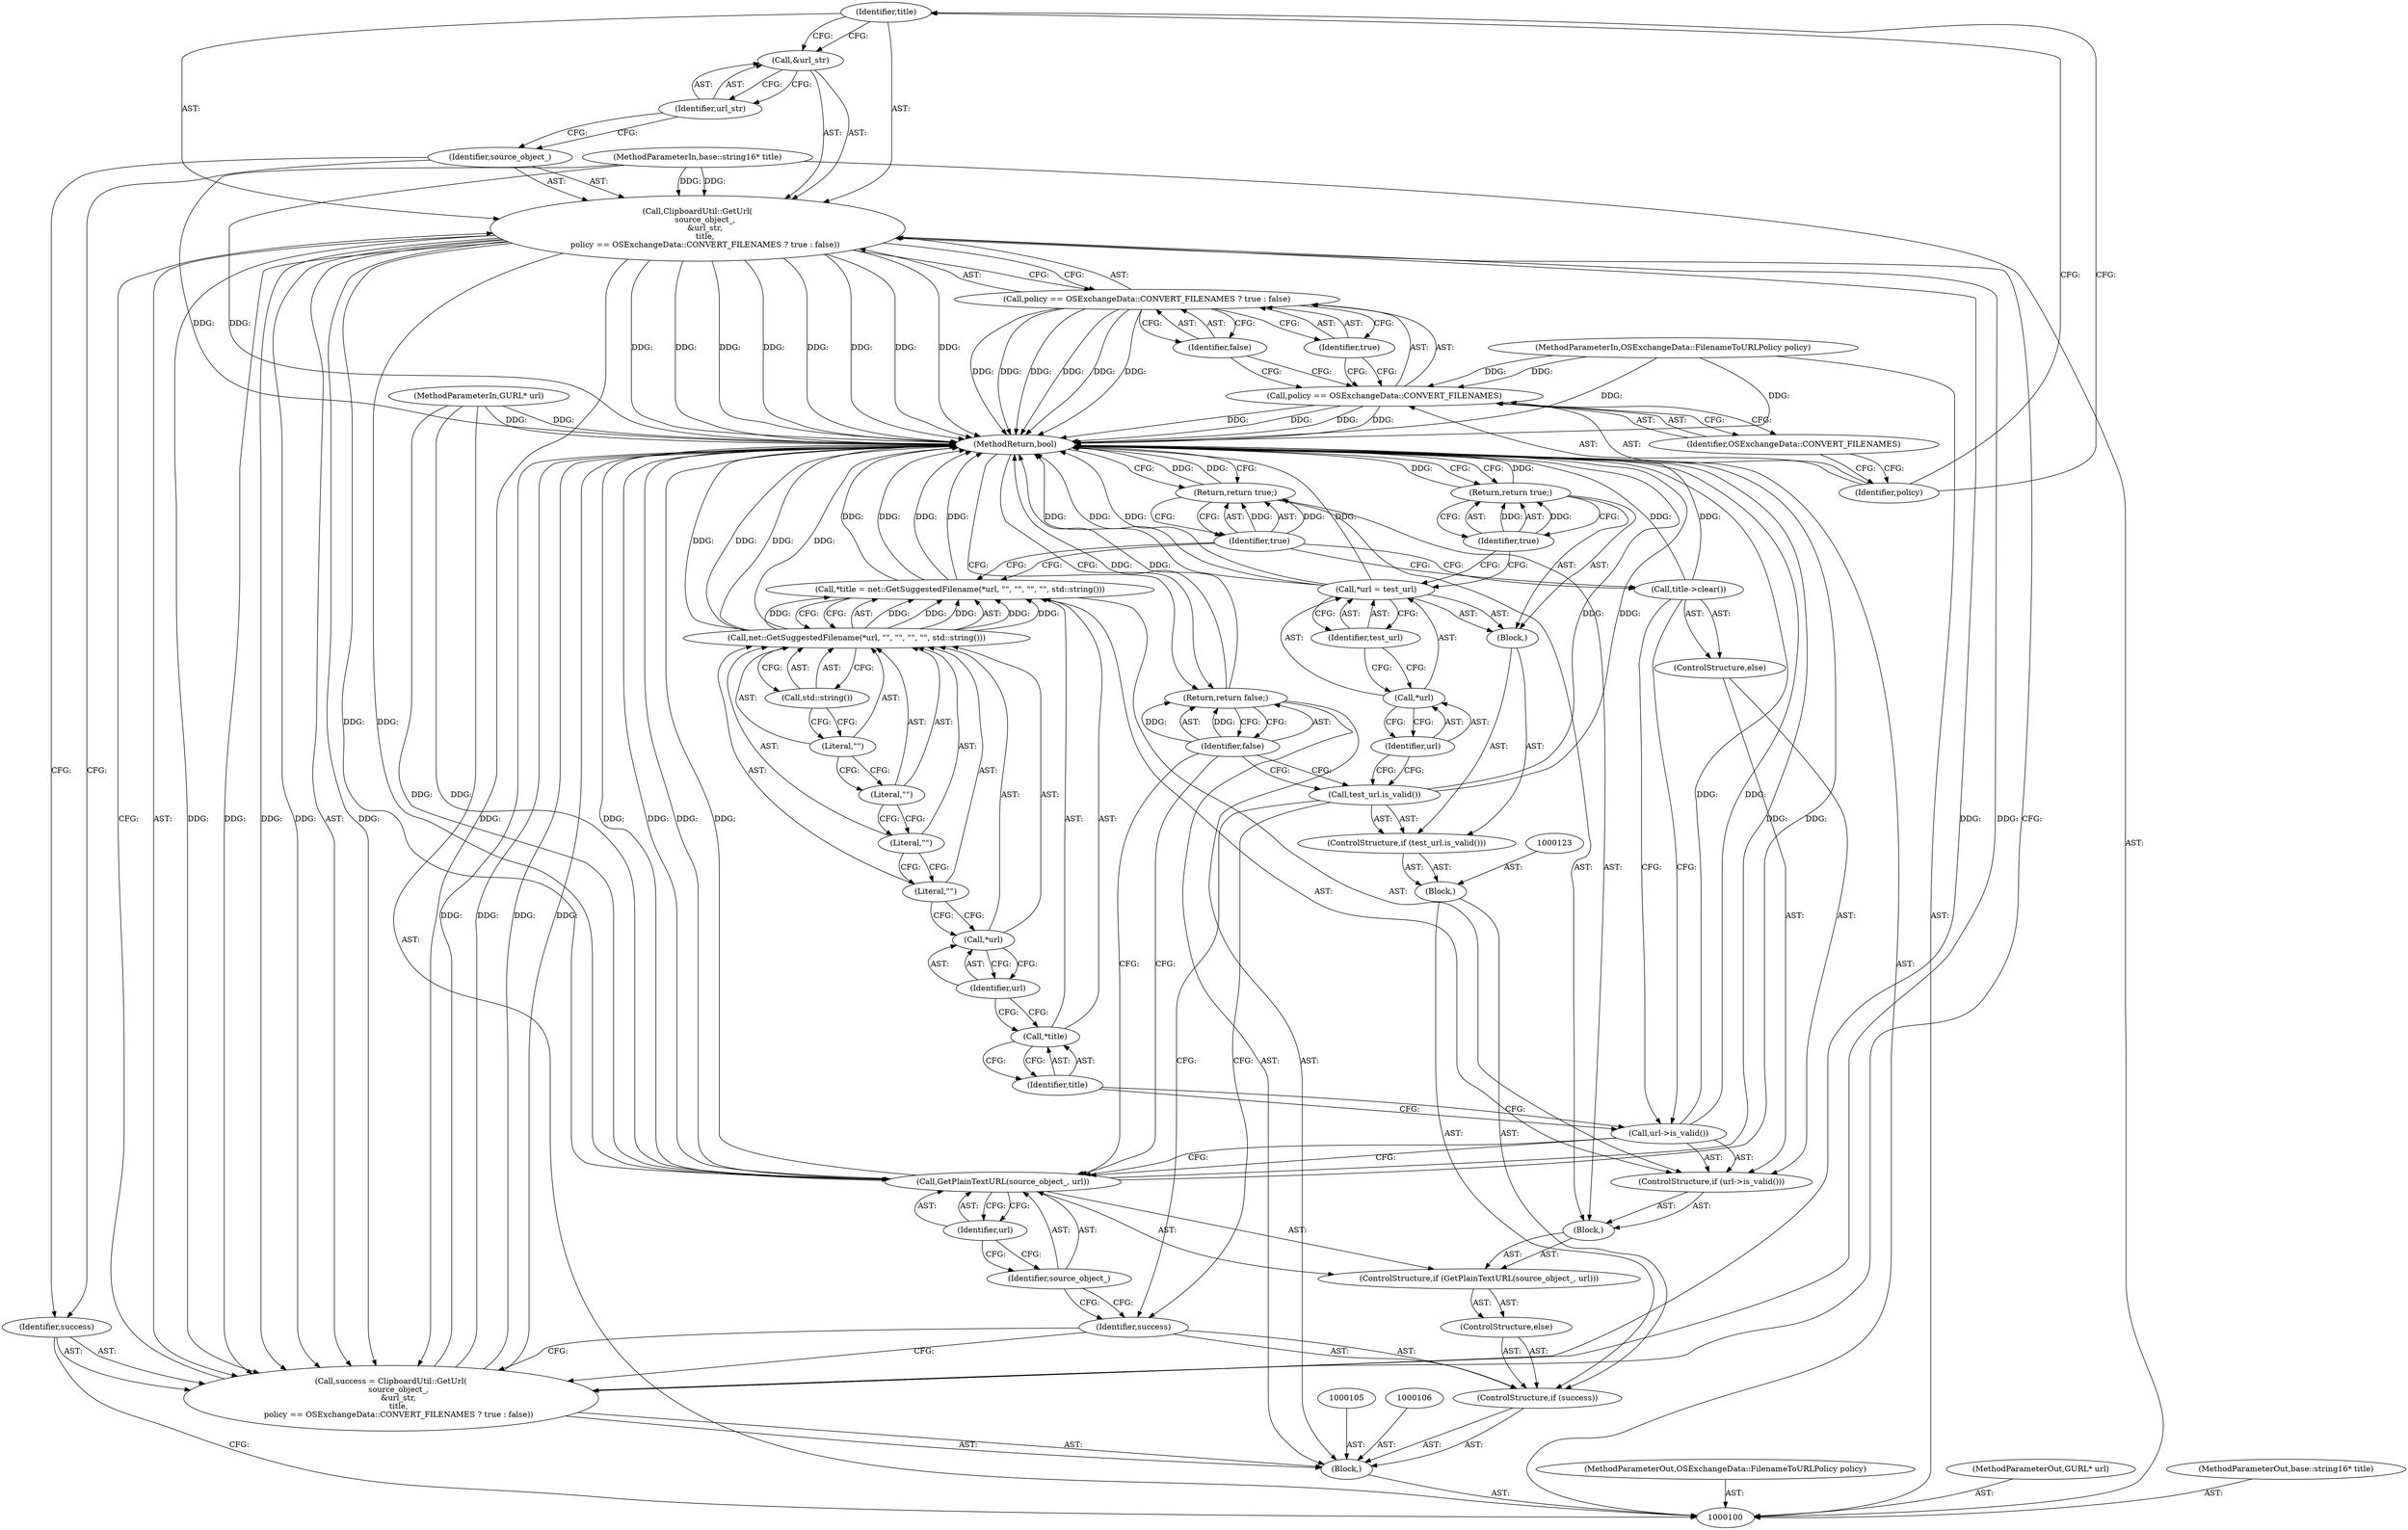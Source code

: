digraph "0_Chrome_1161a49d663dd395bd639549c2dfe7324f847938_9" {
"1000113" [label="(Identifier,title)"];
"1000117" [label="(Identifier,OSExchangeData::CONVERT_FILENAMES)"];
"1000118" [label="(Identifier,true)"];
"1000119" [label="(Identifier,false)"];
"1000114" [label="(Call,policy == OSExchangeData::CONVERT_FILENAMES ? true : false)"];
"1000115" [label="(Call,policy == OSExchangeData::CONVERT_FILENAMES)"];
"1000116" [label="(Identifier,policy)"];
"1000120" [label="(ControlStructure,if (success))"];
"1000121" [label="(Identifier,success)"];
"1000122" [label="(Block,)"];
"1000126" [label="(Block,)"];
"1000124" [label="(ControlStructure,if (test_url.is_valid()))"];
"1000125" [label="(Call,test_url.is_valid())"];
"1000130" [label="(Identifier,test_url)"];
"1000127" [label="(Call,*url = test_url)"];
"1000128" [label="(Call,*url)"];
"1000129" [label="(Identifier,url)"];
"1000132" [label="(Identifier,true)"];
"1000131" [label="(Return,return true;)"];
"1000135" [label="(Call,GetPlainTextURL(source_object_, url))"];
"1000136" [label="(Identifier,source_object_)"];
"1000133" [label="(ControlStructure,else)"];
"1000137" [label="(Identifier,url)"];
"1000138" [label="(Block,)"];
"1000134" [label="(ControlStructure,if (GetPlainTextURL(source_object_, url)))"];
"1000139" [label="(ControlStructure,if (url->is_valid()))"];
"1000140" [label="(Call,url->is_valid())"];
"1000158" [label="(MethodReturn,bool)"];
"1000144" [label="(Call,net::GetSuggestedFilename(*url, \"\", \"\", \"\", \"\", std::string()))"];
"1000145" [label="(Call,*url)"];
"1000146" [label="(Identifier,url)"];
"1000147" [label="(Literal,\"\")"];
"1000148" [label="(Literal,\"\")"];
"1000149" [label="(Literal,\"\")"];
"1000150" [label="(Literal,\"\")"];
"1000141" [label="(Call,*title = net::GetSuggestedFilename(*url, \"\", \"\", \"\", \"\", std::string()))"];
"1000142" [label="(Call,*title)"];
"1000151" [label="(Call,std::string())"];
"1000143" [label="(Identifier,title)"];
"1000152" [label="(ControlStructure,else)"];
"1000153" [label="(Call,title->clear())"];
"1000155" [label="(Identifier,true)"];
"1000154" [label="(Return,return true;)"];
"1000156" [label="(Return,return false;)"];
"1000157" [label="(Identifier,false)"];
"1000101" [label="(MethodParameterIn,OSExchangeData::FilenameToURLPolicy policy)"];
"1000226" [label="(MethodParameterOut,OSExchangeData::FilenameToURLPolicy policy)"];
"1000102" [label="(MethodParameterIn,GURL* url)"];
"1000227" [label="(MethodParameterOut,GURL* url)"];
"1000104" [label="(Block,)"];
"1000103" [label="(MethodParameterIn,base::string16* title)"];
"1000228" [label="(MethodParameterOut,base::string16* title)"];
"1000109" [label="(Call,ClipboardUtil::GetUrl(\n      source_object_,\n      &url_str,\n      title,\n      policy == OSExchangeData::CONVERT_FILENAMES ? true : false))"];
"1000107" [label="(Call,success = ClipboardUtil::GetUrl(\n      source_object_,\n      &url_str,\n      title,\n      policy == OSExchangeData::CONVERT_FILENAMES ? true : false))"];
"1000108" [label="(Identifier,success)"];
"1000110" [label="(Identifier,source_object_)"];
"1000111" [label="(Call,&url_str)"];
"1000112" [label="(Identifier,url_str)"];
"1000113" -> "1000109"  [label="AST: "];
"1000113" -> "1000111"  [label="CFG: "];
"1000116" -> "1000113"  [label="CFG: "];
"1000117" -> "1000115"  [label="AST: "];
"1000117" -> "1000116"  [label="CFG: "];
"1000115" -> "1000117"  [label="CFG: "];
"1000118" -> "1000114"  [label="AST: "];
"1000118" -> "1000115"  [label="CFG: "];
"1000114" -> "1000118"  [label="CFG: "];
"1000119" -> "1000114"  [label="AST: "];
"1000119" -> "1000115"  [label="CFG: "];
"1000114" -> "1000119"  [label="CFG: "];
"1000114" -> "1000109"  [label="AST: "];
"1000114" -> "1000118"  [label="CFG: "];
"1000114" -> "1000119"  [label="CFG: "];
"1000115" -> "1000114"  [label="AST: "];
"1000118" -> "1000114"  [label="AST: "];
"1000119" -> "1000114"  [label="AST: "];
"1000109" -> "1000114"  [label="CFG: "];
"1000114" -> "1000158"  [label="DDG: "];
"1000114" -> "1000158"  [label="DDG: "];
"1000114" -> "1000158"  [label="DDG: "];
"1000115" -> "1000114"  [label="AST: "];
"1000115" -> "1000117"  [label="CFG: "];
"1000116" -> "1000115"  [label="AST: "];
"1000117" -> "1000115"  [label="AST: "];
"1000118" -> "1000115"  [label="CFG: "];
"1000119" -> "1000115"  [label="CFG: "];
"1000115" -> "1000158"  [label="DDG: "];
"1000115" -> "1000158"  [label="DDG: "];
"1000101" -> "1000115"  [label="DDG: "];
"1000116" -> "1000115"  [label="AST: "];
"1000116" -> "1000113"  [label="CFG: "];
"1000117" -> "1000116"  [label="CFG: "];
"1000120" -> "1000104"  [label="AST: "];
"1000121" -> "1000120"  [label="AST: "];
"1000122" -> "1000120"  [label="AST: "];
"1000133" -> "1000120"  [label="AST: "];
"1000121" -> "1000120"  [label="AST: "];
"1000121" -> "1000107"  [label="CFG: "];
"1000125" -> "1000121"  [label="CFG: "];
"1000136" -> "1000121"  [label="CFG: "];
"1000122" -> "1000120"  [label="AST: "];
"1000123" -> "1000122"  [label="AST: "];
"1000124" -> "1000122"  [label="AST: "];
"1000126" -> "1000124"  [label="AST: "];
"1000127" -> "1000126"  [label="AST: "];
"1000131" -> "1000126"  [label="AST: "];
"1000124" -> "1000122"  [label="AST: "];
"1000125" -> "1000124"  [label="AST: "];
"1000126" -> "1000124"  [label="AST: "];
"1000125" -> "1000124"  [label="AST: "];
"1000125" -> "1000121"  [label="CFG: "];
"1000129" -> "1000125"  [label="CFG: "];
"1000157" -> "1000125"  [label="CFG: "];
"1000125" -> "1000158"  [label="DDG: "];
"1000130" -> "1000127"  [label="AST: "];
"1000130" -> "1000128"  [label="CFG: "];
"1000127" -> "1000130"  [label="CFG: "];
"1000127" -> "1000126"  [label="AST: "];
"1000127" -> "1000130"  [label="CFG: "];
"1000128" -> "1000127"  [label="AST: "];
"1000130" -> "1000127"  [label="AST: "];
"1000132" -> "1000127"  [label="CFG: "];
"1000127" -> "1000158"  [label="DDG: "];
"1000127" -> "1000158"  [label="DDG: "];
"1000128" -> "1000127"  [label="AST: "];
"1000128" -> "1000129"  [label="CFG: "];
"1000129" -> "1000128"  [label="AST: "];
"1000130" -> "1000128"  [label="CFG: "];
"1000129" -> "1000128"  [label="AST: "];
"1000129" -> "1000125"  [label="CFG: "];
"1000128" -> "1000129"  [label="CFG: "];
"1000132" -> "1000131"  [label="AST: "];
"1000132" -> "1000127"  [label="CFG: "];
"1000131" -> "1000132"  [label="CFG: "];
"1000132" -> "1000131"  [label="DDG: "];
"1000131" -> "1000126"  [label="AST: "];
"1000131" -> "1000132"  [label="CFG: "];
"1000132" -> "1000131"  [label="AST: "];
"1000158" -> "1000131"  [label="CFG: "];
"1000131" -> "1000158"  [label="DDG: "];
"1000132" -> "1000131"  [label="DDG: "];
"1000135" -> "1000134"  [label="AST: "];
"1000135" -> "1000137"  [label="CFG: "];
"1000136" -> "1000135"  [label="AST: "];
"1000137" -> "1000135"  [label="AST: "];
"1000140" -> "1000135"  [label="CFG: "];
"1000157" -> "1000135"  [label="CFG: "];
"1000135" -> "1000158"  [label="DDG: "];
"1000135" -> "1000158"  [label="DDG: "];
"1000135" -> "1000158"  [label="DDG: "];
"1000109" -> "1000135"  [label="DDG: "];
"1000102" -> "1000135"  [label="DDG: "];
"1000136" -> "1000135"  [label="AST: "];
"1000136" -> "1000121"  [label="CFG: "];
"1000137" -> "1000136"  [label="CFG: "];
"1000133" -> "1000120"  [label="AST: "];
"1000134" -> "1000133"  [label="AST: "];
"1000137" -> "1000135"  [label="AST: "];
"1000137" -> "1000136"  [label="CFG: "];
"1000135" -> "1000137"  [label="CFG: "];
"1000138" -> "1000134"  [label="AST: "];
"1000139" -> "1000138"  [label="AST: "];
"1000154" -> "1000138"  [label="AST: "];
"1000134" -> "1000133"  [label="AST: "];
"1000135" -> "1000134"  [label="AST: "];
"1000138" -> "1000134"  [label="AST: "];
"1000139" -> "1000138"  [label="AST: "];
"1000140" -> "1000139"  [label="AST: "];
"1000141" -> "1000139"  [label="AST: "];
"1000152" -> "1000139"  [label="AST: "];
"1000140" -> "1000139"  [label="AST: "];
"1000140" -> "1000135"  [label="CFG: "];
"1000143" -> "1000140"  [label="CFG: "];
"1000153" -> "1000140"  [label="CFG: "];
"1000140" -> "1000158"  [label="DDG: "];
"1000158" -> "1000100"  [label="AST: "];
"1000158" -> "1000131"  [label="CFG: "];
"1000158" -> "1000154"  [label="CFG: "];
"1000158" -> "1000156"  [label="CFG: "];
"1000131" -> "1000158"  [label="DDG: "];
"1000115" -> "1000158"  [label="DDG: "];
"1000115" -> "1000158"  [label="DDG: "];
"1000127" -> "1000158"  [label="DDG: "];
"1000127" -> "1000158"  [label="DDG: "];
"1000141" -> "1000158"  [label="DDG: "];
"1000141" -> "1000158"  [label="DDG: "];
"1000125" -> "1000158"  [label="DDG: "];
"1000107" -> "1000158"  [label="DDG: "];
"1000107" -> "1000158"  [label="DDG: "];
"1000109" -> "1000158"  [label="DDG: "];
"1000109" -> "1000158"  [label="DDG: "];
"1000109" -> "1000158"  [label="DDG: "];
"1000109" -> "1000158"  [label="DDG: "];
"1000140" -> "1000158"  [label="DDG: "];
"1000114" -> "1000158"  [label="DDG: "];
"1000114" -> "1000158"  [label="DDG: "];
"1000114" -> "1000158"  [label="DDG: "];
"1000102" -> "1000158"  [label="DDG: "];
"1000144" -> "1000158"  [label="DDG: "];
"1000144" -> "1000158"  [label="DDG: "];
"1000103" -> "1000158"  [label="DDG: "];
"1000153" -> "1000158"  [label="DDG: "];
"1000135" -> "1000158"  [label="DDG: "];
"1000135" -> "1000158"  [label="DDG: "];
"1000135" -> "1000158"  [label="DDG: "];
"1000101" -> "1000158"  [label="DDG: "];
"1000156" -> "1000158"  [label="DDG: "];
"1000154" -> "1000158"  [label="DDG: "];
"1000144" -> "1000141"  [label="AST: "];
"1000144" -> "1000151"  [label="CFG: "];
"1000145" -> "1000144"  [label="AST: "];
"1000147" -> "1000144"  [label="AST: "];
"1000148" -> "1000144"  [label="AST: "];
"1000149" -> "1000144"  [label="AST: "];
"1000150" -> "1000144"  [label="AST: "];
"1000151" -> "1000144"  [label="AST: "];
"1000141" -> "1000144"  [label="CFG: "];
"1000144" -> "1000158"  [label="DDG: "];
"1000144" -> "1000158"  [label="DDG: "];
"1000144" -> "1000141"  [label="DDG: "];
"1000144" -> "1000141"  [label="DDG: "];
"1000144" -> "1000141"  [label="DDG: "];
"1000145" -> "1000144"  [label="AST: "];
"1000145" -> "1000146"  [label="CFG: "];
"1000146" -> "1000145"  [label="AST: "];
"1000147" -> "1000145"  [label="CFG: "];
"1000146" -> "1000145"  [label="AST: "];
"1000146" -> "1000142"  [label="CFG: "];
"1000145" -> "1000146"  [label="CFG: "];
"1000147" -> "1000144"  [label="AST: "];
"1000147" -> "1000145"  [label="CFG: "];
"1000148" -> "1000147"  [label="CFG: "];
"1000148" -> "1000144"  [label="AST: "];
"1000148" -> "1000147"  [label="CFG: "];
"1000149" -> "1000148"  [label="CFG: "];
"1000149" -> "1000144"  [label="AST: "];
"1000149" -> "1000148"  [label="CFG: "];
"1000150" -> "1000149"  [label="CFG: "];
"1000150" -> "1000144"  [label="AST: "];
"1000150" -> "1000149"  [label="CFG: "];
"1000151" -> "1000150"  [label="CFG: "];
"1000141" -> "1000139"  [label="AST: "];
"1000141" -> "1000144"  [label="CFG: "];
"1000142" -> "1000141"  [label="AST: "];
"1000144" -> "1000141"  [label="AST: "];
"1000155" -> "1000141"  [label="CFG: "];
"1000141" -> "1000158"  [label="DDG: "];
"1000141" -> "1000158"  [label="DDG: "];
"1000144" -> "1000141"  [label="DDG: "];
"1000144" -> "1000141"  [label="DDG: "];
"1000144" -> "1000141"  [label="DDG: "];
"1000142" -> "1000141"  [label="AST: "];
"1000142" -> "1000143"  [label="CFG: "];
"1000143" -> "1000142"  [label="AST: "];
"1000146" -> "1000142"  [label="CFG: "];
"1000151" -> "1000144"  [label="AST: "];
"1000151" -> "1000150"  [label="CFG: "];
"1000144" -> "1000151"  [label="CFG: "];
"1000143" -> "1000142"  [label="AST: "];
"1000143" -> "1000140"  [label="CFG: "];
"1000142" -> "1000143"  [label="CFG: "];
"1000152" -> "1000139"  [label="AST: "];
"1000153" -> "1000152"  [label="AST: "];
"1000153" -> "1000152"  [label="AST: "];
"1000153" -> "1000140"  [label="CFG: "];
"1000155" -> "1000153"  [label="CFG: "];
"1000153" -> "1000158"  [label="DDG: "];
"1000155" -> "1000154"  [label="AST: "];
"1000155" -> "1000141"  [label="CFG: "];
"1000155" -> "1000153"  [label="CFG: "];
"1000154" -> "1000155"  [label="CFG: "];
"1000155" -> "1000154"  [label="DDG: "];
"1000154" -> "1000138"  [label="AST: "];
"1000154" -> "1000155"  [label="CFG: "];
"1000155" -> "1000154"  [label="AST: "];
"1000158" -> "1000154"  [label="CFG: "];
"1000154" -> "1000158"  [label="DDG: "];
"1000155" -> "1000154"  [label="DDG: "];
"1000156" -> "1000104"  [label="AST: "];
"1000156" -> "1000157"  [label="CFG: "];
"1000157" -> "1000156"  [label="AST: "];
"1000158" -> "1000156"  [label="CFG: "];
"1000156" -> "1000158"  [label="DDG: "];
"1000157" -> "1000156"  [label="DDG: "];
"1000157" -> "1000156"  [label="AST: "];
"1000157" -> "1000125"  [label="CFG: "];
"1000157" -> "1000135"  [label="CFG: "];
"1000156" -> "1000157"  [label="CFG: "];
"1000157" -> "1000156"  [label="DDG: "];
"1000101" -> "1000100"  [label="AST: "];
"1000101" -> "1000158"  [label="DDG: "];
"1000101" -> "1000115"  [label="DDG: "];
"1000226" -> "1000100"  [label="AST: "];
"1000102" -> "1000100"  [label="AST: "];
"1000102" -> "1000158"  [label="DDG: "];
"1000102" -> "1000135"  [label="DDG: "];
"1000227" -> "1000100"  [label="AST: "];
"1000104" -> "1000100"  [label="AST: "];
"1000105" -> "1000104"  [label="AST: "];
"1000106" -> "1000104"  [label="AST: "];
"1000107" -> "1000104"  [label="AST: "];
"1000120" -> "1000104"  [label="AST: "];
"1000156" -> "1000104"  [label="AST: "];
"1000103" -> "1000100"  [label="AST: "];
"1000103" -> "1000158"  [label="DDG: "];
"1000103" -> "1000109"  [label="DDG: "];
"1000228" -> "1000100"  [label="AST: "];
"1000109" -> "1000107"  [label="AST: "];
"1000109" -> "1000114"  [label="CFG: "];
"1000110" -> "1000109"  [label="AST: "];
"1000111" -> "1000109"  [label="AST: "];
"1000113" -> "1000109"  [label="AST: "];
"1000114" -> "1000109"  [label="AST: "];
"1000107" -> "1000109"  [label="CFG: "];
"1000109" -> "1000158"  [label="DDG: "];
"1000109" -> "1000158"  [label="DDG: "];
"1000109" -> "1000158"  [label="DDG: "];
"1000109" -> "1000158"  [label="DDG: "];
"1000109" -> "1000107"  [label="DDG: "];
"1000109" -> "1000107"  [label="DDG: "];
"1000109" -> "1000107"  [label="DDG: "];
"1000109" -> "1000107"  [label="DDG: "];
"1000103" -> "1000109"  [label="DDG: "];
"1000109" -> "1000135"  [label="DDG: "];
"1000107" -> "1000104"  [label="AST: "];
"1000107" -> "1000109"  [label="CFG: "];
"1000108" -> "1000107"  [label="AST: "];
"1000109" -> "1000107"  [label="AST: "];
"1000121" -> "1000107"  [label="CFG: "];
"1000107" -> "1000158"  [label="DDG: "];
"1000107" -> "1000158"  [label="DDG: "];
"1000109" -> "1000107"  [label="DDG: "];
"1000109" -> "1000107"  [label="DDG: "];
"1000109" -> "1000107"  [label="DDG: "];
"1000109" -> "1000107"  [label="DDG: "];
"1000108" -> "1000107"  [label="AST: "];
"1000108" -> "1000100"  [label="CFG: "];
"1000110" -> "1000108"  [label="CFG: "];
"1000110" -> "1000109"  [label="AST: "];
"1000110" -> "1000108"  [label="CFG: "];
"1000112" -> "1000110"  [label="CFG: "];
"1000111" -> "1000109"  [label="AST: "];
"1000111" -> "1000112"  [label="CFG: "];
"1000112" -> "1000111"  [label="AST: "];
"1000113" -> "1000111"  [label="CFG: "];
"1000112" -> "1000111"  [label="AST: "];
"1000112" -> "1000110"  [label="CFG: "];
"1000111" -> "1000112"  [label="CFG: "];
}
